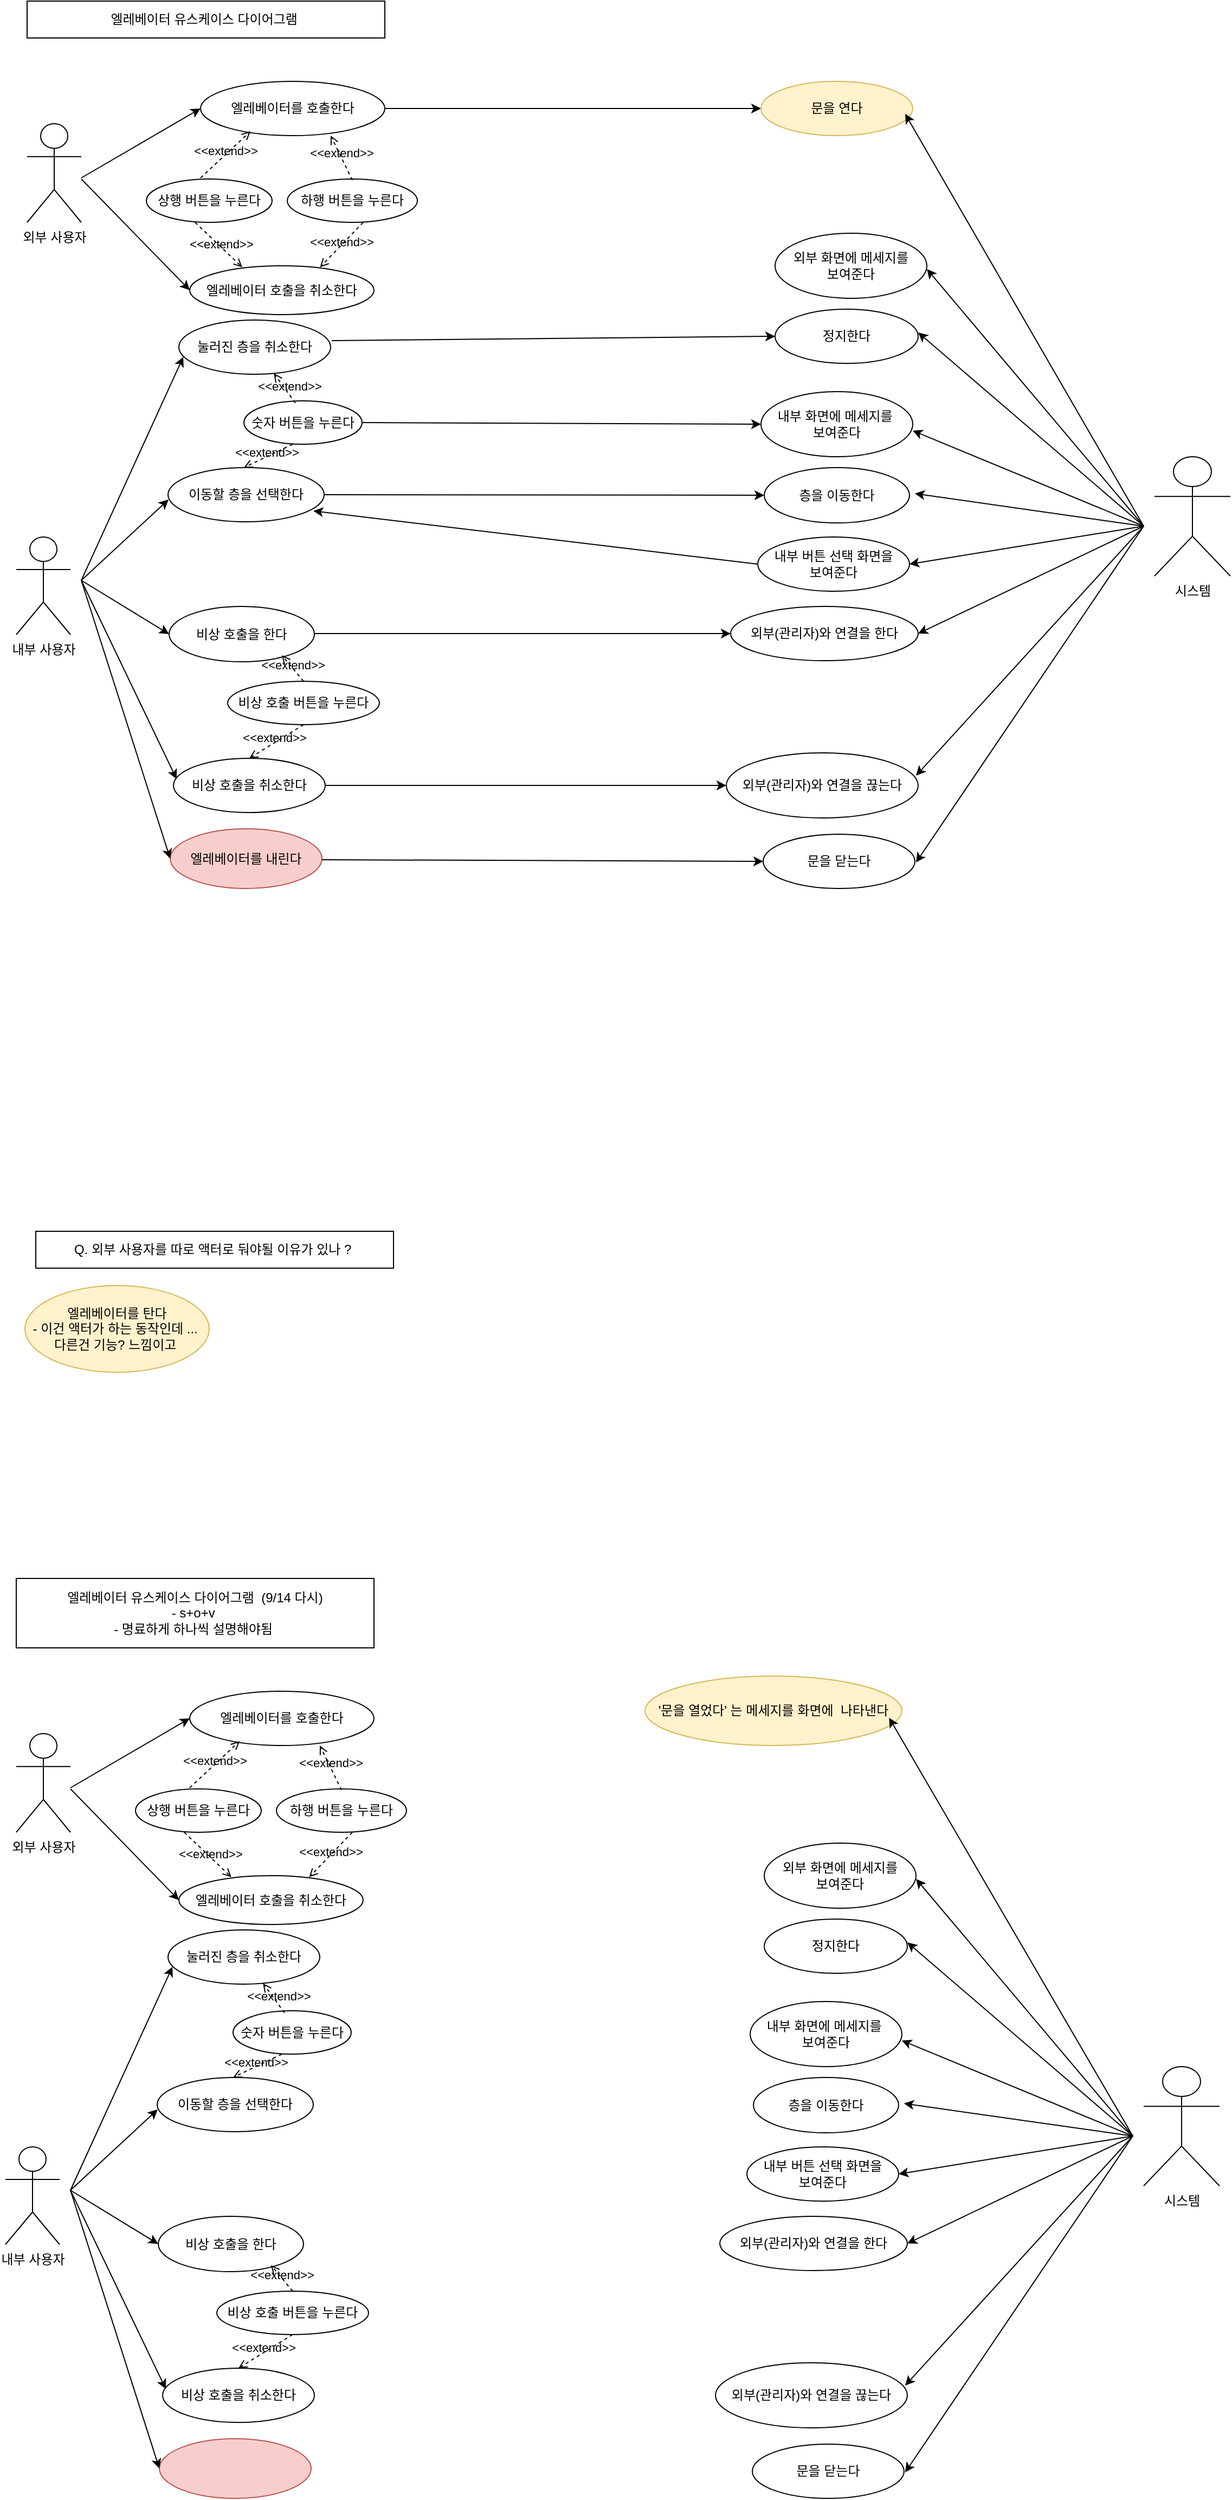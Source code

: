 <mxfile version="21.7.4" type="github">
  <diagram name="페이지-1" id="53Q3UClLWomSRLcQ5Eca">
    <mxGraphModel dx="1457" dy="716" grid="1" gridSize="10" guides="1" tooltips="1" connect="1" arrows="1" fold="1" page="1" pageScale="1" pageWidth="827" pageHeight="1169" math="0" shadow="0">
      <root>
        <mxCell id="0" />
        <mxCell id="1" parent="0" />
        <mxCell id="rM92m6WjBes2DzVafnE3-1" value="외부 사용자" style="shape=umlActor;verticalLabelPosition=bottom;verticalAlign=top;html=1;outlineConnect=0;" parent="1" vertex="1">
          <mxGeometry x="30" y="709" width="50" height="91" as="geometry" />
        </mxCell>
        <mxCell id="rM92m6WjBes2DzVafnE3-2" value="상행 버튼을 누른다" style="ellipse;whiteSpace=wrap;html=1;" parent="1" vertex="1">
          <mxGeometry x="140" y="760" width="116" height="40" as="geometry" />
        </mxCell>
        <mxCell id="rM92m6WjBes2DzVafnE3-3" value="하행 버튼을 누른다" style="ellipse;whiteSpace=wrap;html=1;" parent="1" vertex="1">
          <mxGeometry x="270" y="760" width="120" height="40" as="geometry" />
        </mxCell>
        <mxCell id="rM92m6WjBes2DzVafnE3-4" value="엘레베이터를 탄다&lt;br&gt;- 이건 액터가 하는 동작인데 ...&amp;nbsp;&lt;br&gt;다른건 기능? 느낌이고&amp;nbsp;" style="ellipse;whiteSpace=wrap;html=1;fillColor=#fff2cc;strokeColor=#d6b656;" parent="1" vertex="1">
          <mxGeometry x="28" y="1780" width="170" height="80" as="geometry" />
        </mxCell>
        <mxCell id="rM92m6WjBes2DzVafnE3-6" value="내부 사용자" style="shape=umlActor;verticalLabelPosition=bottom;verticalAlign=top;html=1;outlineConnect=0;" parent="1" vertex="1">
          <mxGeometry x="20" y="1090" width="50" height="90" as="geometry" />
        </mxCell>
        <mxCell id="rM92m6WjBes2DzVafnE3-7" value="숫자 버튼을 누른다" style="ellipse;whiteSpace=wrap;html=1;" parent="1" vertex="1">
          <mxGeometry x="230" y="964.5" width="109" height="40" as="geometry" />
        </mxCell>
        <mxCell id="rM92m6WjBes2DzVafnE3-8" value="비상 호출을 한다" style="ellipse;whiteSpace=wrap;html=1;" parent="1" vertex="1">
          <mxGeometry x="161" y="1154" width="134" height="51" as="geometry" />
        </mxCell>
        <mxCell id="rM92m6WjBes2DzVafnE3-11" value="엘레베이터를 내린다" style="ellipse;whiteSpace=wrap;html=1;fillColor=#f8cecc;strokeColor=#b85450;" parent="1" vertex="1">
          <mxGeometry x="162" y="1359" width="140" height="55" as="geometry" />
        </mxCell>
        <mxCell id="aBRIKeooZYA7CBRIlUgZ-55" value="" style="edgeStyle=orthogonalEdgeStyle;rounded=0;orthogonalLoop=1;jettySize=auto;html=1;" parent="1" source="rM92m6WjBes2DzVafnE3-13" target="aBRIKeooZYA7CBRIlUgZ-7" edge="1">
          <mxGeometry relative="1" as="geometry" />
        </mxCell>
        <mxCell id="rM92m6WjBes2DzVafnE3-13" value="엘레베이터를 호출한다" style="ellipse;whiteSpace=wrap;html=1;" parent="1" vertex="1">
          <mxGeometry x="190" y="670" width="170" height="50" as="geometry" />
        </mxCell>
        <mxCell id="rM92m6WjBes2DzVafnE3-23" value="이동할 층을 선택한다" style="ellipse;whiteSpace=wrap;html=1;" parent="1" vertex="1">
          <mxGeometry x="160" y="1026" width="144" height="50" as="geometry" />
        </mxCell>
        <mxCell id="rM92m6WjBes2DzVafnE3-24" value="눌러진 층을 취소한다" style="ellipse;whiteSpace=wrap;html=1;" parent="1" vertex="1">
          <mxGeometry x="170" y="890" width="140" height="50" as="geometry" />
        </mxCell>
        <mxCell id="rM92m6WjBes2DzVafnE3-25" value="비상 호출을 취소한다" style="ellipse;whiteSpace=wrap;html=1;" parent="1" vertex="1">
          <mxGeometry x="165" y="1294" width="140" height="50" as="geometry" />
        </mxCell>
        <mxCell id="rM92m6WjBes2DzVafnE3-29" value="" style="endArrow=classic;html=1;rounded=0;entryX=0.003;entryY=0.591;entryDx=0;entryDy=0;entryPerimeter=0;" parent="1" target="rM92m6WjBes2DzVafnE3-23" edge="1">
          <mxGeometry width="50" height="50" relative="1" as="geometry">
            <mxPoint x="80" y="1130" as="sourcePoint" />
            <mxPoint x="130" y="1060" as="targetPoint" />
          </mxGeometry>
        </mxCell>
        <mxCell id="rM92m6WjBes2DzVafnE3-30" value="" style="endArrow=classic;html=1;rounded=0;entryX=0;entryY=0.5;entryDx=0;entryDy=0;" parent="1" target="rM92m6WjBes2DzVafnE3-11" edge="1">
          <mxGeometry width="50" height="50" relative="1" as="geometry">
            <mxPoint x="80" y="1130" as="sourcePoint" />
            <mxPoint x="175" y="1289" as="targetPoint" />
          </mxGeometry>
        </mxCell>
        <mxCell id="rM92m6WjBes2DzVafnE3-31" value="비상 호출 버튼을 누른다" style="ellipse;whiteSpace=wrap;html=1;" parent="1" vertex="1">
          <mxGeometry x="215" y="1223" width="140" height="40" as="geometry" />
        </mxCell>
        <mxCell id="rM92m6WjBes2DzVafnE3-32" value="엘레베이터 호출을 취소한다" style="ellipse;whiteSpace=wrap;html=1;" parent="1" vertex="1">
          <mxGeometry x="180" y="840" width="170" height="45" as="geometry" />
        </mxCell>
        <mxCell id="aBRIKeooZYA7CBRIlUgZ-2" value="시스템" style="shape=umlActor;verticalLabelPosition=bottom;verticalAlign=top;html=1;outlineConnect=0;" parent="1" vertex="1">
          <mxGeometry x="1070" y="1016" width="70" height="110" as="geometry" />
        </mxCell>
        <mxCell id="aBRIKeooZYA7CBRIlUgZ-3" value="외부(관리자)와 연결을 한다" style="ellipse;whiteSpace=wrap;html=1;" parent="1" vertex="1">
          <mxGeometry x="679" y="1154" width="173" height="50" as="geometry" />
        </mxCell>
        <mxCell id="aBRIKeooZYA7CBRIlUgZ-4" value="층을 이동한다" style="ellipse;whiteSpace=wrap;html=1;" parent="1" vertex="1">
          <mxGeometry x="710" y="1026" width="134" height="51" as="geometry" />
        </mxCell>
        <mxCell id="aBRIKeooZYA7CBRIlUgZ-5" value="외부 화면에 메세지를&lt;br&gt;보여준다" style="ellipse;whiteSpace=wrap;html=1;" parent="1" vertex="1">
          <mxGeometry x="720" y="810" width="140" height="60" as="geometry" />
        </mxCell>
        <mxCell id="aBRIKeooZYA7CBRIlUgZ-6" value="문을 닫는다" style="ellipse;whiteSpace=wrap;html=1;" parent="1" vertex="1">
          <mxGeometry x="709" y="1364" width="140" height="50" as="geometry" />
        </mxCell>
        <mxCell id="aBRIKeooZYA7CBRIlUgZ-7" value="문을 연다" style="ellipse;whiteSpace=wrap;html=1;fillColor=#fff2cc;strokeColor=#d6b656;" parent="1" vertex="1">
          <mxGeometry x="707" y="670" width="140" height="50" as="geometry" />
        </mxCell>
        <mxCell id="aBRIKeooZYA7CBRIlUgZ-8" value="내부 버튼 선택 화면을 &lt;br&gt;보여준다" style="ellipse;whiteSpace=wrap;html=1;" parent="1" vertex="1">
          <mxGeometry x="704" y="1090" width="140" height="50" as="geometry" />
        </mxCell>
        <mxCell id="aBRIKeooZYA7CBRIlUgZ-11" value="정지한다" style="ellipse;whiteSpace=wrap;html=1;" parent="1" vertex="1">
          <mxGeometry x="720" y="880" width="132" height="50" as="geometry" />
        </mxCell>
        <mxCell id="aBRIKeooZYA7CBRIlUgZ-12" value="내부 화면에 메세지를&amp;nbsp;&lt;br&gt;보여준다" style="ellipse;whiteSpace=wrap;html=1;" parent="1" vertex="1">
          <mxGeometry x="707" y="956" width="140" height="60" as="geometry" />
        </mxCell>
        <mxCell id="aBRIKeooZYA7CBRIlUgZ-20" value="" style="endArrow=classic;html=1;rounded=0;entryX=0;entryY=0.5;entryDx=0;entryDy=0;exitX=1.007;exitY=0.38;exitDx=0;exitDy=0;exitPerimeter=0;" parent="1" source="rM92m6WjBes2DzVafnE3-24" target="aBRIKeooZYA7CBRIlUgZ-11" edge="1">
          <mxGeometry width="50" height="50" relative="1" as="geometry">
            <mxPoint x="216" y="930" as="sourcePoint" />
            <mxPoint x="266" y="880" as="targetPoint" />
            <Array as="points" />
          </mxGeometry>
        </mxCell>
        <mxCell id="aBRIKeooZYA7CBRIlUgZ-21" value="외부(관리자)와 연결을 끊는다" style="ellipse;whiteSpace=wrap;html=1;" parent="1" vertex="1">
          <mxGeometry x="675" y="1289" width="177" height="60" as="geometry" />
        </mxCell>
        <mxCell id="aBRIKeooZYA7CBRIlUgZ-22" value="" style="endArrow=classic;html=1;rounded=0;entryX=0;entryY=0.5;entryDx=0;entryDy=0;exitX=1;exitY=0.5;exitDx=0;exitDy=0;" parent="1" source="rM92m6WjBes2DzVafnE3-7" target="aBRIKeooZYA7CBRIlUgZ-12" edge="1">
          <mxGeometry width="50" height="50" relative="1" as="geometry">
            <mxPoint x="439" y="970" as="sourcePoint" />
            <mxPoint x="489" y="920" as="targetPoint" />
          </mxGeometry>
        </mxCell>
        <mxCell id="aBRIKeooZYA7CBRIlUgZ-27" value="" style="endArrow=classic;html=1;rounded=0;entryX=0;entryY=0.5;entryDx=0;entryDy=0;" parent="1" target="aBRIKeooZYA7CBRIlUgZ-3" edge="1">
          <mxGeometry width="50" height="50" relative="1" as="geometry">
            <mxPoint x="295" y="1179" as="sourcePoint" />
            <mxPoint x="345" y="1129" as="targetPoint" />
          </mxGeometry>
        </mxCell>
        <mxCell id="aBRIKeooZYA7CBRIlUgZ-30" value="" style="endArrow=classic;html=1;rounded=0;entryX=0;entryY=0.5;entryDx=0;entryDy=0;exitX=1;exitY=0.5;exitDx=0;exitDy=0;" parent="1" source="rM92m6WjBes2DzVafnE3-25" target="aBRIKeooZYA7CBRIlUgZ-21" edge="1">
          <mxGeometry width="50" height="50" relative="1" as="geometry">
            <mxPoint x="305" y="1306" as="sourcePoint" />
            <mxPoint x="355" y="1256" as="targetPoint" />
          </mxGeometry>
        </mxCell>
        <mxCell id="aBRIKeooZYA7CBRIlUgZ-31" value="" style="endArrow=classic;html=1;rounded=0;entryX=0;entryY=0.5;entryDx=0;entryDy=0;" parent="1" target="aBRIKeooZYA7CBRIlUgZ-6" edge="1">
          <mxGeometry width="50" height="50" relative="1" as="geometry">
            <mxPoint x="302" y="1387.5" as="sourcePoint" />
            <mxPoint x="685" y="1390.5" as="targetPoint" />
          </mxGeometry>
        </mxCell>
        <mxCell id="aBRIKeooZYA7CBRIlUgZ-33" value="" style="endArrow=classic;html=1;rounded=0;entryX=0;entryY=0.5;entryDx=0;entryDy=0;exitX=1;exitY=0.5;exitDx=0;exitDy=0;" parent="1" source="rM92m6WjBes2DzVafnE3-23" target="aBRIKeooZYA7CBRIlUgZ-4" edge="1">
          <mxGeometry width="50" height="50" relative="1" as="geometry">
            <mxPoint x="300" y="1030" as="sourcePoint" />
            <mxPoint x="350" y="980" as="targetPoint" />
          </mxGeometry>
        </mxCell>
        <mxCell id="aBRIKeooZYA7CBRIlUgZ-39" value="Q. 외부 사용자를 따로 액터로 둬야될 이유가 있나 ?&amp;nbsp;" style="rounded=0;whiteSpace=wrap;html=1;" parent="1" vertex="1">
          <mxGeometry x="38" y="1730" width="330" height="34" as="geometry" />
        </mxCell>
        <mxCell id="aBRIKeooZYA7CBRIlUgZ-40" value="" style="endArrow=classic;html=1;rounded=0;entryX=0;entryY=0.5;entryDx=0;entryDy=0;" parent="1" target="rM92m6WjBes2DzVafnE3-13" edge="1">
          <mxGeometry width="50" height="50" relative="1" as="geometry">
            <mxPoint x="80" y="759" as="sourcePoint" />
            <mxPoint x="130" y="709" as="targetPoint" />
          </mxGeometry>
        </mxCell>
        <mxCell id="aBRIKeooZYA7CBRIlUgZ-41" value="" style="endArrow=classic;html=1;rounded=0;entryX=0;entryY=0.5;entryDx=0;entryDy=0;" parent="1" target="rM92m6WjBes2DzVafnE3-32" edge="1">
          <mxGeometry width="50" height="50" relative="1" as="geometry">
            <mxPoint x="80" y="760" as="sourcePoint" />
            <mxPoint x="130" y="710" as="targetPoint" />
          </mxGeometry>
        </mxCell>
        <mxCell id="aBRIKeooZYA7CBRIlUgZ-43" value="&amp;lt;&amp;lt;extend&amp;gt;&amp;gt;" style="html=1;verticalAlign=bottom;labelBackgroundColor=none;endArrow=open;endFill=0;dashed=1;rounded=0;entryX=0.706;entryY=1;entryDx=0;entryDy=0;entryPerimeter=0;" parent="1" target="rM92m6WjBes2DzVafnE3-13" edge="1">
          <mxGeometry x="-0.185" y="2" width="160" relative="1" as="geometry">
            <mxPoint x="330" y="761" as="sourcePoint" />
            <mxPoint x="310" y="731" as="targetPoint" />
            <mxPoint as="offset" />
          </mxGeometry>
        </mxCell>
        <mxCell id="aBRIKeooZYA7CBRIlUgZ-44" value="&amp;lt;&amp;lt;extend&amp;gt;&amp;gt;" style="html=1;verticalAlign=bottom;labelBackgroundColor=none;endArrow=open;endFill=0;dashed=1;rounded=0;entryX=0.271;entryY=0.92;entryDx=0;entryDy=0;entryPerimeter=0;" parent="1" target="rM92m6WjBes2DzVafnE3-13" edge="1">
          <mxGeometry x="-0.132" y="-4" width="160" relative="1" as="geometry">
            <mxPoint x="190" y="759" as="sourcePoint" />
            <mxPoint x="226" y="709" as="targetPoint" />
            <mxPoint as="offset" />
          </mxGeometry>
        </mxCell>
        <mxCell id="aBRIKeooZYA7CBRIlUgZ-45" value="&amp;lt;&amp;lt;extend&amp;gt;&amp;gt;" style="html=1;verticalAlign=bottom;labelBackgroundColor=none;endArrow=open;endFill=0;dashed=1;rounded=0;entryX=0.285;entryY=0.031;entryDx=0;entryDy=0;entryPerimeter=0;" parent="1" target="rM92m6WjBes2DzVafnE3-32" edge="1">
          <mxGeometry x="0.249" y="-4" width="160" relative="1" as="geometry">
            <mxPoint x="185" y="800" as="sourcePoint" />
            <mxPoint x="345" y="800" as="targetPoint" />
            <mxPoint as="offset" />
          </mxGeometry>
        </mxCell>
        <mxCell id="aBRIKeooZYA7CBRIlUgZ-46" value="&amp;lt;&amp;lt;extend&amp;gt;&amp;gt;" style="html=1;verticalAlign=bottom;labelBackgroundColor=none;endArrow=open;endFill=0;dashed=1;rounded=0;entryX=0.707;entryY=0.031;entryDx=0;entryDy=0;entryPerimeter=0;" parent="1" target="rM92m6WjBes2DzVafnE3-32" edge="1">
          <mxGeometry x="0.163" y="4" width="160" relative="1" as="geometry">
            <mxPoint x="340" y="800" as="sourcePoint" />
            <mxPoint x="500" y="800" as="targetPoint" />
            <mxPoint as="offset" />
          </mxGeometry>
        </mxCell>
        <mxCell id="aBRIKeooZYA7CBRIlUgZ-47" value="" style="endArrow=classic;html=1;rounded=0;entryX=0.029;entryY=0.68;entryDx=0;entryDy=0;entryPerimeter=0;" parent="1" target="rM92m6WjBes2DzVafnE3-24" edge="1">
          <mxGeometry width="50" height="50" relative="1" as="geometry">
            <mxPoint x="80" y="1130" as="sourcePoint" />
            <mxPoint x="150" y="1015" as="targetPoint" />
          </mxGeometry>
        </mxCell>
        <mxCell id="aBRIKeooZYA7CBRIlUgZ-49" value="" style="endArrow=classic;html=1;rounded=0;entryX=0.021;entryY=0.383;entryDx=0;entryDy=0;entryPerimeter=0;" parent="1" target="rM92m6WjBes2DzVafnE3-25" edge="1">
          <mxGeometry width="50" height="50" relative="1" as="geometry">
            <mxPoint x="80" y="1130" as="sourcePoint" />
            <mxPoint x="177.9" y="1289.9" as="targetPoint" />
          </mxGeometry>
        </mxCell>
        <mxCell id="aBRIKeooZYA7CBRIlUgZ-50" value="&amp;lt;&amp;lt;extend&amp;gt;&amp;gt;" style="html=1;verticalAlign=bottom;labelBackgroundColor=none;endArrow=open;endFill=0;dashed=1;rounded=0;exitX=0.5;exitY=0;exitDx=0;exitDy=0;" parent="1" source="rM92m6WjBes2DzVafnE3-31" edge="1">
          <mxGeometry x="-0.3" y="4" width="160" relative="1" as="geometry">
            <mxPoint x="289" y="1249" as="sourcePoint" />
            <mxPoint x="265" y="1199" as="targetPoint" />
            <mxPoint as="offset" />
          </mxGeometry>
        </mxCell>
        <mxCell id="aBRIKeooZYA7CBRIlUgZ-51" value="&amp;lt;&amp;lt;extend&amp;gt;&amp;gt;" style="html=1;verticalAlign=bottom;labelBackgroundColor=none;endArrow=open;endFill=0;dashed=1;rounded=0;entryX=0.5;entryY=0;entryDx=0;entryDy=0;exitX=0.5;exitY=1;exitDx=0;exitDy=0;" parent="1" source="rM92m6WjBes2DzVafnE3-31" target="rM92m6WjBes2DzVafnE3-25" edge="1">
          <mxGeometry x="0.163" y="4" width="160" relative="1" as="geometry">
            <mxPoint x="275" y="1238" as="sourcePoint" />
            <mxPoint x="235" y="1279" as="targetPoint" />
            <mxPoint as="offset" />
          </mxGeometry>
        </mxCell>
        <mxCell id="aBRIKeooZYA7CBRIlUgZ-52" value="&amp;lt;&amp;lt;extend&amp;gt;&amp;gt;" style="html=1;verticalAlign=bottom;labelBackgroundColor=none;endArrow=open;endFill=0;dashed=1;rounded=0;exitX=0.436;exitY=0.05;exitDx=0;exitDy=0;exitPerimeter=0;" parent="1" source="rM92m6WjBes2DzVafnE3-7" target="rM92m6WjBes2DzVafnE3-24" edge="1">
          <mxGeometry x="-0.501" y="1" width="160" relative="1" as="geometry">
            <mxPoint x="360" y="964.5" as="sourcePoint" />
            <mxPoint x="406" y="921.5" as="targetPoint" />
            <mxPoint as="offset" />
          </mxGeometry>
        </mxCell>
        <mxCell id="aBRIKeooZYA7CBRIlUgZ-53" value="&amp;lt;&amp;lt;extend&amp;gt;&amp;gt;" style="html=1;verticalAlign=bottom;labelBackgroundColor=none;endArrow=open;endFill=0;dashed=1;rounded=0;entryX=0.707;entryY=0.031;entryDx=0;entryDy=0;entryPerimeter=0;exitX=0.413;exitY=1;exitDx=0;exitDy=0;exitPerimeter=0;" parent="1" source="rM92m6WjBes2DzVafnE3-7" edge="1">
          <mxGeometry x="0.163" y="4" width="160" relative="1" as="geometry">
            <mxPoint x="270" y="985" as="sourcePoint" />
            <mxPoint x="230" y="1026" as="targetPoint" />
            <mxPoint as="offset" />
          </mxGeometry>
        </mxCell>
        <mxCell id="aBRIKeooZYA7CBRIlUgZ-56" value="" style="endArrow=classic;html=1;rounded=0;entryX=0.95;entryY=0.6;entryDx=0;entryDy=0;entryPerimeter=0;" parent="1" target="aBRIKeooZYA7CBRIlUgZ-7" edge="1">
          <mxGeometry width="50" height="50" relative="1" as="geometry">
            <mxPoint x="1060" y="1080" as="sourcePoint" />
            <mxPoint x="1070" y="976" as="targetPoint" />
          </mxGeometry>
        </mxCell>
        <mxCell id="aBRIKeooZYA7CBRIlUgZ-57" value="" style="endArrow=classic;html=1;rounded=0;entryX=0.95;entryY=0.6;entryDx=0;entryDy=0;entryPerimeter=0;" parent="1" edge="1">
          <mxGeometry width="50" height="50" relative="1" as="geometry">
            <mxPoint x="1060" y="1080" as="sourcePoint" />
            <mxPoint x="860" y="843" as="targetPoint" />
          </mxGeometry>
        </mxCell>
        <mxCell id="aBRIKeooZYA7CBRIlUgZ-58" value="" style="endArrow=classic;html=1;rounded=0;entryX=0.95;entryY=0.6;entryDx=0;entryDy=0;entryPerimeter=0;" parent="1" edge="1">
          <mxGeometry width="50" height="50" relative="1" as="geometry">
            <mxPoint x="1060" y="1080" as="sourcePoint" />
            <mxPoint x="852" y="901.5" as="targetPoint" />
          </mxGeometry>
        </mxCell>
        <mxCell id="aBRIKeooZYA7CBRIlUgZ-59" value="" style="endArrow=classic;html=1;rounded=0;entryX=0.95;entryY=0.6;entryDx=0;entryDy=0;entryPerimeter=0;" parent="1" edge="1">
          <mxGeometry width="50" height="50" relative="1" as="geometry">
            <mxPoint x="1060" y="1080" as="sourcePoint" />
            <mxPoint x="847" y="992" as="targetPoint" />
          </mxGeometry>
        </mxCell>
        <mxCell id="aBRIKeooZYA7CBRIlUgZ-60" value="" style="endArrow=classic;html=1;rounded=0;entryX=0.95;entryY=0.6;entryDx=0;entryDy=0;entryPerimeter=0;" parent="1" edge="1">
          <mxGeometry width="50" height="50" relative="1" as="geometry">
            <mxPoint x="1060" y="1080" as="sourcePoint" />
            <mxPoint x="849" y="1050" as="targetPoint" />
          </mxGeometry>
        </mxCell>
        <mxCell id="aBRIKeooZYA7CBRIlUgZ-61" value="" style="endArrow=classic;html=1;rounded=0;entryX=1;entryY=0.5;entryDx=0;entryDy=0;" parent="1" target="aBRIKeooZYA7CBRIlUgZ-8" edge="1">
          <mxGeometry width="50" height="50" relative="1" as="geometry">
            <mxPoint x="1060" y="1080" as="sourcePoint" />
            <mxPoint x="847" y="1110" as="targetPoint" />
          </mxGeometry>
        </mxCell>
        <mxCell id="aBRIKeooZYA7CBRIlUgZ-62" value="" style="endArrow=classic;html=1;rounded=0;entryX=1;entryY=0.5;entryDx=0;entryDy=0;" parent="1" target="aBRIKeooZYA7CBRIlUgZ-3" edge="1">
          <mxGeometry width="50" height="50" relative="1" as="geometry">
            <mxPoint x="1060" y="1080" as="sourcePoint" />
            <mxPoint x="847" y="1250" as="targetPoint" />
          </mxGeometry>
        </mxCell>
        <mxCell id="aBRIKeooZYA7CBRIlUgZ-63" value="" style="endArrow=classic;html=1;rounded=0;" parent="1" edge="1">
          <mxGeometry width="50" height="50" relative="1" as="geometry">
            <mxPoint x="1060" y="1080" as="sourcePoint" />
            <mxPoint x="850" y="1310" as="targetPoint" />
          </mxGeometry>
        </mxCell>
        <mxCell id="aBRIKeooZYA7CBRIlUgZ-64" value="엘레베이터 유스케이스 다이어그램&amp;nbsp;" style="rounded=0;whiteSpace=wrap;html=1;" parent="1" vertex="1">
          <mxGeometry x="30" y="596" width="330" height="34" as="geometry" />
        </mxCell>
        <mxCell id="aBRIKeooZYA7CBRIlUgZ-65" value="" style="endArrow=classic;html=1;rounded=0;entryX=0.931;entryY=0.8;entryDx=0;entryDy=0;entryPerimeter=0;exitX=0;exitY=0.5;exitDx=0;exitDy=0;" parent="1" source="aBRIKeooZYA7CBRIlUgZ-8" target="rM92m6WjBes2DzVafnE3-23" edge="1">
          <mxGeometry width="50" height="50" relative="1" as="geometry">
            <mxPoint x="710" y="1120" as="sourcePoint" />
            <mxPoint x="840" y="1080" as="targetPoint" />
          </mxGeometry>
        </mxCell>
        <mxCell id="aBRIKeooZYA7CBRIlUgZ-67" value="" style="endArrow=classic;html=1;rounded=0;entryX=0;entryY=0.5;entryDx=0;entryDy=0;" parent="1" target="rM92m6WjBes2DzVafnE3-8" edge="1">
          <mxGeometry width="50" height="50" relative="1" as="geometry">
            <mxPoint x="80" y="1130" as="sourcePoint" />
            <mxPoint x="180" y="1313" as="targetPoint" />
          </mxGeometry>
        </mxCell>
        <mxCell id="aBRIKeooZYA7CBRIlUgZ-68" value="" style="endArrow=classic;html=1;rounded=0;" parent="1" edge="1">
          <mxGeometry width="50" height="50" relative="1" as="geometry">
            <mxPoint x="1060" y="1080" as="sourcePoint" />
            <mxPoint x="850" y="1390" as="targetPoint" />
          </mxGeometry>
        </mxCell>
        <mxCell id="yRx5IvcddweLxDjfsrhj-1" value="외부 사용자" style="shape=umlActor;verticalLabelPosition=bottom;verticalAlign=top;html=1;outlineConnect=0;" vertex="1" parent="1">
          <mxGeometry x="20" y="2193" width="50" height="91" as="geometry" />
        </mxCell>
        <mxCell id="yRx5IvcddweLxDjfsrhj-2" value="상행 버튼을 누른다" style="ellipse;whiteSpace=wrap;html=1;" vertex="1" parent="1">
          <mxGeometry x="130" y="2244" width="116" height="40" as="geometry" />
        </mxCell>
        <mxCell id="yRx5IvcddweLxDjfsrhj-3" value="하행 버튼을 누른다" style="ellipse;whiteSpace=wrap;html=1;" vertex="1" parent="1">
          <mxGeometry x="260" y="2244" width="120" height="40" as="geometry" />
        </mxCell>
        <mxCell id="yRx5IvcddweLxDjfsrhj-4" value="내부 사용자" style="shape=umlActor;verticalLabelPosition=bottom;verticalAlign=top;html=1;outlineConnect=0;" vertex="1" parent="1">
          <mxGeometry x="10" y="2574" width="50" height="90" as="geometry" />
        </mxCell>
        <mxCell id="yRx5IvcddweLxDjfsrhj-5" value="숫자 버튼을 누른다" style="ellipse;whiteSpace=wrap;html=1;" vertex="1" parent="1">
          <mxGeometry x="220" y="2448.5" width="109" height="40" as="geometry" />
        </mxCell>
        <mxCell id="yRx5IvcddweLxDjfsrhj-6" value="비상 호출을 한다" style="ellipse;whiteSpace=wrap;html=1;" vertex="1" parent="1">
          <mxGeometry x="151" y="2638" width="134" height="51" as="geometry" />
        </mxCell>
        <mxCell id="yRx5IvcddweLxDjfsrhj-7" value="" style="ellipse;whiteSpace=wrap;html=1;fillColor=#f8cecc;strokeColor=#b85450;" vertex="1" parent="1">
          <mxGeometry x="152" y="2843" width="140" height="55" as="geometry" />
        </mxCell>
        <mxCell id="yRx5IvcddweLxDjfsrhj-9" value="엘레베이터를 호출한다" style="ellipse;whiteSpace=wrap;html=1;" vertex="1" parent="1">
          <mxGeometry x="180" y="2154" width="170" height="50" as="geometry" />
        </mxCell>
        <mxCell id="yRx5IvcddweLxDjfsrhj-10" value="이동할 층을 선택한다" style="ellipse;whiteSpace=wrap;html=1;" vertex="1" parent="1">
          <mxGeometry x="150" y="2510" width="144" height="50" as="geometry" />
        </mxCell>
        <mxCell id="yRx5IvcddweLxDjfsrhj-11" value="눌러진 층을 취소한다" style="ellipse;whiteSpace=wrap;html=1;" vertex="1" parent="1">
          <mxGeometry x="160" y="2374" width="140" height="50" as="geometry" />
        </mxCell>
        <mxCell id="yRx5IvcddweLxDjfsrhj-12" value="비상 호출을 취소한다" style="ellipse;whiteSpace=wrap;html=1;" vertex="1" parent="1">
          <mxGeometry x="155" y="2778" width="140" height="50" as="geometry" />
        </mxCell>
        <mxCell id="yRx5IvcddweLxDjfsrhj-13" value="" style="endArrow=classic;html=1;rounded=0;entryX=0.003;entryY=0.591;entryDx=0;entryDy=0;entryPerimeter=0;" edge="1" parent="1" target="yRx5IvcddweLxDjfsrhj-10">
          <mxGeometry width="50" height="50" relative="1" as="geometry">
            <mxPoint x="70" y="2614" as="sourcePoint" />
            <mxPoint x="120" y="2544" as="targetPoint" />
          </mxGeometry>
        </mxCell>
        <mxCell id="yRx5IvcddweLxDjfsrhj-14" value="" style="endArrow=classic;html=1;rounded=0;entryX=0;entryY=0.5;entryDx=0;entryDy=0;" edge="1" parent="1" target="yRx5IvcddweLxDjfsrhj-7">
          <mxGeometry width="50" height="50" relative="1" as="geometry">
            <mxPoint x="70" y="2614" as="sourcePoint" />
            <mxPoint x="165" y="2773" as="targetPoint" />
          </mxGeometry>
        </mxCell>
        <mxCell id="yRx5IvcddweLxDjfsrhj-15" value="비상 호출 버튼을 누른다" style="ellipse;whiteSpace=wrap;html=1;" vertex="1" parent="1">
          <mxGeometry x="205" y="2707" width="140" height="40" as="geometry" />
        </mxCell>
        <mxCell id="yRx5IvcddweLxDjfsrhj-16" value="엘레베이터 호출을 취소한다" style="ellipse;whiteSpace=wrap;html=1;" vertex="1" parent="1">
          <mxGeometry x="170" y="2324" width="170" height="45" as="geometry" />
        </mxCell>
        <mxCell id="yRx5IvcddweLxDjfsrhj-17" value="시스템" style="shape=umlActor;verticalLabelPosition=bottom;verticalAlign=top;html=1;outlineConnect=0;" vertex="1" parent="1">
          <mxGeometry x="1060" y="2500" width="70" height="110" as="geometry" />
        </mxCell>
        <mxCell id="yRx5IvcddweLxDjfsrhj-18" value="외부(관리자)와 연결을 한다" style="ellipse;whiteSpace=wrap;html=1;" vertex="1" parent="1">
          <mxGeometry x="669" y="2638" width="173" height="50" as="geometry" />
        </mxCell>
        <mxCell id="yRx5IvcddweLxDjfsrhj-19" value="층을 이동한다" style="ellipse;whiteSpace=wrap;html=1;" vertex="1" parent="1">
          <mxGeometry x="700" y="2510" width="134" height="51" as="geometry" />
        </mxCell>
        <mxCell id="yRx5IvcddweLxDjfsrhj-20" value="외부 화면에 메세지를&lt;br&gt;보여준다" style="ellipse;whiteSpace=wrap;html=1;" vertex="1" parent="1">
          <mxGeometry x="710" y="2294" width="140" height="60" as="geometry" />
        </mxCell>
        <mxCell id="yRx5IvcddweLxDjfsrhj-21" value="문을 닫는다" style="ellipse;whiteSpace=wrap;html=1;" vertex="1" parent="1">
          <mxGeometry x="699" y="2848" width="140" height="50" as="geometry" />
        </mxCell>
        <mxCell id="yRx5IvcddweLxDjfsrhj-22" value="&#39;문을 열었다&#39; 는 메세지를 화면에&amp;nbsp; 나타낸다" style="ellipse;whiteSpace=wrap;html=1;fillColor=#fff2cc;strokeColor=#d6b656;" vertex="1" parent="1">
          <mxGeometry x="600" y="2140" width="237" height="64" as="geometry" />
        </mxCell>
        <mxCell id="yRx5IvcddweLxDjfsrhj-23" value="내부 버튼 선택 화면을 &lt;br&gt;보여준다" style="ellipse;whiteSpace=wrap;html=1;" vertex="1" parent="1">
          <mxGeometry x="694" y="2574" width="140" height="50" as="geometry" />
        </mxCell>
        <mxCell id="yRx5IvcddweLxDjfsrhj-24" value="정지한다" style="ellipse;whiteSpace=wrap;html=1;" vertex="1" parent="1">
          <mxGeometry x="710" y="2364" width="132" height="50" as="geometry" />
        </mxCell>
        <mxCell id="yRx5IvcddweLxDjfsrhj-25" value="내부 화면에 메세지를&amp;nbsp;&lt;br&gt;보여준다" style="ellipse;whiteSpace=wrap;html=1;" vertex="1" parent="1">
          <mxGeometry x="697" y="2440" width="140" height="60" as="geometry" />
        </mxCell>
        <mxCell id="yRx5IvcddweLxDjfsrhj-27" value="외부(관리자)와 연결을 끊는다" style="ellipse;whiteSpace=wrap;html=1;" vertex="1" parent="1">
          <mxGeometry x="665" y="2773" width="177" height="60" as="geometry" />
        </mxCell>
        <mxCell id="yRx5IvcddweLxDjfsrhj-33" value="" style="endArrow=classic;html=1;rounded=0;entryX=0;entryY=0.5;entryDx=0;entryDy=0;" edge="1" parent="1" target="yRx5IvcddweLxDjfsrhj-9">
          <mxGeometry width="50" height="50" relative="1" as="geometry">
            <mxPoint x="70" y="2243" as="sourcePoint" />
            <mxPoint x="120" y="2193" as="targetPoint" />
          </mxGeometry>
        </mxCell>
        <mxCell id="yRx5IvcddweLxDjfsrhj-34" value="" style="endArrow=classic;html=1;rounded=0;entryX=0;entryY=0.5;entryDx=0;entryDy=0;" edge="1" parent="1" target="yRx5IvcddweLxDjfsrhj-16">
          <mxGeometry width="50" height="50" relative="1" as="geometry">
            <mxPoint x="70" y="2244" as="sourcePoint" />
            <mxPoint x="120" y="2194" as="targetPoint" />
          </mxGeometry>
        </mxCell>
        <mxCell id="yRx5IvcddweLxDjfsrhj-35" value="&amp;lt;&amp;lt;extend&amp;gt;&amp;gt;" style="html=1;verticalAlign=bottom;labelBackgroundColor=none;endArrow=open;endFill=0;dashed=1;rounded=0;entryX=0.706;entryY=1;entryDx=0;entryDy=0;entryPerimeter=0;" edge="1" parent="1" target="yRx5IvcddweLxDjfsrhj-9">
          <mxGeometry x="-0.185" y="2" width="160" relative="1" as="geometry">
            <mxPoint x="320" y="2245" as="sourcePoint" />
            <mxPoint x="300" y="2215" as="targetPoint" />
            <mxPoint as="offset" />
          </mxGeometry>
        </mxCell>
        <mxCell id="yRx5IvcddweLxDjfsrhj-36" value="&amp;lt;&amp;lt;extend&amp;gt;&amp;gt;" style="html=1;verticalAlign=bottom;labelBackgroundColor=none;endArrow=open;endFill=0;dashed=1;rounded=0;entryX=0.271;entryY=0.92;entryDx=0;entryDy=0;entryPerimeter=0;" edge="1" parent="1" target="yRx5IvcddweLxDjfsrhj-9">
          <mxGeometry x="-0.132" y="-4" width="160" relative="1" as="geometry">
            <mxPoint x="180" y="2243" as="sourcePoint" />
            <mxPoint x="216" y="2193" as="targetPoint" />
            <mxPoint as="offset" />
          </mxGeometry>
        </mxCell>
        <mxCell id="yRx5IvcddweLxDjfsrhj-37" value="&amp;lt;&amp;lt;extend&amp;gt;&amp;gt;" style="html=1;verticalAlign=bottom;labelBackgroundColor=none;endArrow=open;endFill=0;dashed=1;rounded=0;entryX=0.285;entryY=0.031;entryDx=0;entryDy=0;entryPerimeter=0;" edge="1" parent="1" target="yRx5IvcddweLxDjfsrhj-16">
          <mxGeometry x="0.249" y="-4" width="160" relative="1" as="geometry">
            <mxPoint x="175" y="2284" as="sourcePoint" />
            <mxPoint x="335" y="2284" as="targetPoint" />
            <mxPoint as="offset" />
          </mxGeometry>
        </mxCell>
        <mxCell id="yRx5IvcddweLxDjfsrhj-38" value="&amp;lt;&amp;lt;extend&amp;gt;&amp;gt;" style="html=1;verticalAlign=bottom;labelBackgroundColor=none;endArrow=open;endFill=0;dashed=1;rounded=0;entryX=0.707;entryY=0.031;entryDx=0;entryDy=0;entryPerimeter=0;" edge="1" parent="1" target="yRx5IvcddweLxDjfsrhj-16">
          <mxGeometry x="0.163" y="4" width="160" relative="1" as="geometry">
            <mxPoint x="330" y="2284" as="sourcePoint" />
            <mxPoint x="490" y="2284" as="targetPoint" />
            <mxPoint as="offset" />
          </mxGeometry>
        </mxCell>
        <mxCell id="yRx5IvcddweLxDjfsrhj-39" value="" style="endArrow=classic;html=1;rounded=0;entryX=0.029;entryY=0.68;entryDx=0;entryDy=0;entryPerimeter=0;" edge="1" parent="1" target="yRx5IvcddweLxDjfsrhj-11">
          <mxGeometry width="50" height="50" relative="1" as="geometry">
            <mxPoint x="70" y="2614" as="sourcePoint" />
            <mxPoint x="140" y="2499" as="targetPoint" />
          </mxGeometry>
        </mxCell>
        <mxCell id="yRx5IvcddweLxDjfsrhj-40" value="" style="endArrow=classic;html=1;rounded=0;entryX=0.021;entryY=0.383;entryDx=0;entryDy=0;entryPerimeter=0;" edge="1" parent="1" target="yRx5IvcddweLxDjfsrhj-12">
          <mxGeometry width="50" height="50" relative="1" as="geometry">
            <mxPoint x="70" y="2614" as="sourcePoint" />
            <mxPoint x="167.9" y="2773.9" as="targetPoint" />
          </mxGeometry>
        </mxCell>
        <mxCell id="yRx5IvcddweLxDjfsrhj-41" value="&amp;lt;&amp;lt;extend&amp;gt;&amp;gt;" style="html=1;verticalAlign=bottom;labelBackgroundColor=none;endArrow=open;endFill=0;dashed=1;rounded=0;exitX=0.5;exitY=0;exitDx=0;exitDy=0;" edge="1" parent="1" source="yRx5IvcddweLxDjfsrhj-15">
          <mxGeometry x="-0.3" y="4" width="160" relative="1" as="geometry">
            <mxPoint x="279" y="2733" as="sourcePoint" />
            <mxPoint x="255" y="2683" as="targetPoint" />
            <mxPoint as="offset" />
          </mxGeometry>
        </mxCell>
        <mxCell id="yRx5IvcddweLxDjfsrhj-42" value="&amp;lt;&amp;lt;extend&amp;gt;&amp;gt;" style="html=1;verticalAlign=bottom;labelBackgroundColor=none;endArrow=open;endFill=0;dashed=1;rounded=0;entryX=0.5;entryY=0;entryDx=0;entryDy=0;exitX=0.5;exitY=1;exitDx=0;exitDy=0;" edge="1" parent="1" source="yRx5IvcddweLxDjfsrhj-15" target="yRx5IvcddweLxDjfsrhj-12">
          <mxGeometry x="0.163" y="4" width="160" relative="1" as="geometry">
            <mxPoint x="265" y="2722" as="sourcePoint" />
            <mxPoint x="225" y="2763" as="targetPoint" />
            <mxPoint as="offset" />
          </mxGeometry>
        </mxCell>
        <mxCell id="yRx5IvcddweLxDjfsrhj-43" value="&amp;lt;&amp;lt;extend&amp;gt;&amp;gt;" style="html=1;verticalAlign=bottom;labelBackgroundColor=none;endArrow=open;endFill=0;dashed=1;rounded=0;exitX=0.436;exitY=0.05;exitDx=0;exitDy=0;exitPerimeter=0;" edge="1" parent="1" source="yRx5IvcddweLxDjfsrhj-5" target="yRx5IvcddweLxDjfsrhj-11">
          <mxGeometry x="-0.501" y="1" width="160" relative="1" as="geometry">
            <mxPoint x="350" y="2448.5" as="sourcePoint" />
            <mxPoint x="396" y="2405.5" as="targetPoint" />
            <mxPoint as="offset" />
          </mxGeometry>
        </mxCell>
        <mxCell id="yRx5IvcddweLxDjfsrhj-44" value="&amp;lt;&amp;lt;extend&amp;gt;&amp;gt;" style="html=1;verticalAlign=bottom;labelBackgroundColor=none;endArrow=open;endFill=0;dashed=1;rounded=0;entryX=0.707;entryY=0.031;entryDx=0;entryDy=0;entryPerimeter=0;exitX=0.413;exitY=1;exitDx=0;exitDy=0;exitPerimeter=0;" edge="1" parent="1" source="yRx5IvcddweLxDjfsrhj-5">
          <mxGeometry x="0.163" y="4" width="160" relative="1" as="geometry">
            <mxPoint x="260" y="2469" as="sourcePoint" />
            <mxPoint x="220" y="2510" as="targetPoint" />
            <mxPoint as="offset" />
          </mxGeometry>
        </mxCell>
        <mxCell id="yRx5IvcddweLxDjfsrhj-45" value="" style="endArrow=classic;html=1;rounded=0;entryX=0.95;entryY=0.6;entryDx=0;entryDy=0;entryPerimeter=0;" edge="1" parent="1" target="yRx5IvcddweLxDjfsrhj-22">
          <mxGeometry width="50" height="50" relative="1" as="geometry">
            <mxPoint x="1050" y="2564" as="sourcePoint" />
            <mxPoint x="1060" y="2460" as="targetPoint" />
          </mxGeometry>
        </mxCell>
        <mxCell id="yRx5IvcddweLxDjfsrhj-46" value="" style="endArrow=classic;html=1;rounded=0;entryX=0.95;entryY=0.6;entryDx=0;entryDy=0;entryPerimeter=0;" edge="1" parent="1">
          <mxGeometry width="50" height="50" relative="1" as="geometry">
            <mxPoint x="1050" y="2564" as="sourcePoint" />
            <mxPoint x="850" y="2327" as="targetPoint" />
          </mxGeometry>
        </mxCell>
        <mxCell id="yRx5IvcddweLxDjfsrhj-47" value="" style="endArrow=classic;html=1;rounded=0;entryX=0.95;entryY=0.6;entryDx=0;entryDy=0;entryPerimeter=0;" edge="1" parent="1">
          <mxGeometry width="50" height="50" relative="1" as="geometry">
            <mxPoint x="1050" y="2564" as="sourcePoint" />
            <mxPoint x="842" y="2385.5" as="targetPoint" />
          </mxGeometry>
        </mxCell>
        <mxCell id="yRx5IvcddweLxDjfsrhj-48" value="" style="endArrow=classic;html=1;rounded=0;entryX=0.95;entryY=0.6;entryDx=0;entryDy=0;entryPerimeter=0;" edge="1" parent="1">
          <mxGeometry width="50" height="50" relative="1" as="geometry">
            <mxPoint x="1050" y="2564" as="sourcePoint" />
            <mxPoint x="837" y="2476" as="targetPoint" />
          </mxGeometry>
        </mxCell>
        <mxCell id="yRx5IvcddweLxDjfsrhj-49" value="" style="endArrow=classic;html=1;rounded=0;entryX=0.95;entryY=0.6;entryDx=0;entryDy=0;entryPerimeter=0;" edge="1" parent="1">
          <mxGeometry width="50" height="50" relative="1" as="geometry">
            <mxPoint x="1050" y="2564" as="sourcePoint" />
            <mxPoint x="839" y="2534" as="targetPoint" />
          </mxGeometry>
        </mxCell>
        <mxCell id="yRx5IvcddweLxDjfsrhj-50" value="" style="endArrow=classic;html=1;rounded=0;entryX=1;entryY=0.5;entryDx=0;entryDy=0;" edge="1" parent="1" target="yRx5IvcddweLxDjfsrhj-23">
          <mxGeometry width="50" height="50" relative="1" as="geometry">
            <mxPoint x="1050" y="2564" as="sourcePoint" />
            <mxPoint x="837" y="2594" as="targetPoint" />
          </mxGeometry>
        </mxCell>
        <mxCell id="yRx5IvcddweLxDjfsrhj-51" value="" style="endArrow=classic;html=1;rounded=0;entryX=1;entryY=0.5;entryDx=0;entryDy=0;" edge="1" parent="1" target="yRx5IvcddweLxDjfsrhj-18">
          <mxGeometry width="50" height="50" relative="1" as="geometry">
            <mxPoint x="1050" y="2564" as="sourcePoint" />
            <mxPoint x="837" y="2734" as="targetPoint" />
          </mxGeometry>
        </mxCell>
        <mxCell id="yRx5IvcddweLxDjfsrhj-52" value="" style="endArrow=classic;html=1;rounded=0;" edge="1" parent="1">
          <mxGeometry width="50" height="50" relative="1" as="geometry">
            <mxPoint x="1050" y="2564" as="sourcePoint" />
            <mxPoint x="840" y="2794" as="targetPoint" />
          </mxGeometry>
        </mxCell>
        <mxCell id="yRx5IvcddweLxDjfsrhj-53" value="엘레베이터 유스케이스 다이어그램&amp;nbsp; (9/14 다시)&lt;br&gt;- s+o+v&amp;nbsp;&lt;br&gt;- 명료하게 하나씩 설명해야됨&amp;nbsp;" style="rounded=0;whiteSpace=wrap;html=1;" vertex="1" parent="1">
          <mxGeometry x="20" y="2050" width="330" height="64" as="geometry" />
        </mxCell>
        <mxCell id="yRx5IvcddweLxDjfsrhj-55" value="" style="endArrow=classic;html=1;rounded=0;entryX=0;entryY=0.5;entryDx=0;entryDy=0;" edge="1" parent="1" target="yRx5IvcddweLxDjfsrhj-6">
          <mxGeometry width="50" height="50" relative="1" as="geometry">
            <mxPoint x="70" y="2614" as="sourcePoint" />
            <mxPoint x="170" y="2797" as="targetPoint" />
          </mxGeometry>
        </mxCell>
        <mxCell id="yRx5IvcddweLxDjfsrhj-56" value="" style="endArrow=classic;html=1;rounded=0;" edge="1" parent="1">
          <mxGeometry width="50" height="50" relative="1" as="geometry">
            <mxPoint x="1050" y="2564" as="sourcePoint" />
            <mxPoint x="840" y="2874" as="targetPoint" />
          </mxGeometry>
        </mxCell>
      </root>
    </mxGraphModel>
  </diagram>
</mxfile>
